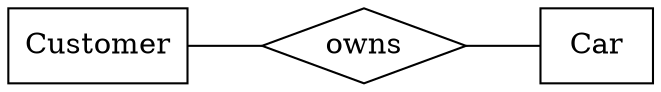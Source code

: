 digraph {
  rankdir=LR;
  relation [shape=diamond,label="owns"];
  customer -> relation -> car [arrowhead=none];
  customer [shape=box,label="Customer"]
  car [shape=box,label="Car"]
}
